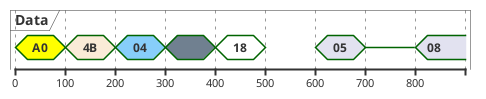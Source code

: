 {
  "sha1": "jwzbt2v0vl1h9oqo5t5ttnzx5egndu",
  "insertion": {
    "when": "2024-06-03T18:59:32.342Z",
    "user": "plantuml@gmail.com"
  }
}
@startuml
concise "Data" as DATA
@DATA
0 is A0 #Yellow
100 is 4B #AntiqueWhite
200 is 04 #LightSkyBlue 
300 is {...} #SlateGrey 
400 is 18 #white
500 is {hidden} #SlateGrey 
600 is 05 
700 is {-} 
800 is 08 
@enduml
